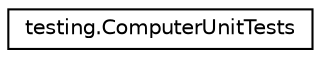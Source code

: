digraph "Graphical Class Hierarchy"
{
  edge [fontname="Helvetica",fontsize="10",labelfontname="Helvetica",labelfontsize="10"];
  node [fontname="Helvetica",fontsize="10",shape=record];
  rankdir="LR";
  Node1 [label="testing.ComputerUnitTests",height=0.2,width=0.4,color="black", fillcolor="white", style="filled",URL="$classtesting_1_1_computer_unit_tests.html",tooltip="Tests computer player. "];
}
